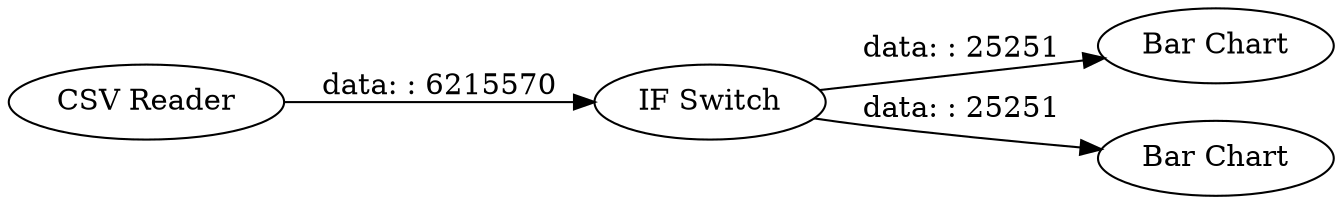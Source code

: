 digraph {
	"5191079764848305707_6" [label="Bar Chart"]
	"5191079764848305707_5" [label="Bar Chart"]
	"5191079764848305707_3" [label="IF Switch"]
	"5191079764848305707_1" [label="CSV Reader"]
	"5191079764848305707_3" -> "5191079764848305707_6" [label="data: : 25251"]
	"5191079764848305707_1" -> "5191079764848305707_3" [label="data: : 6215570"]
	"5191079764848305707_3" -> "5191079764848305707_5" [label="data: : 25251"]
	rankdir=LR
}
